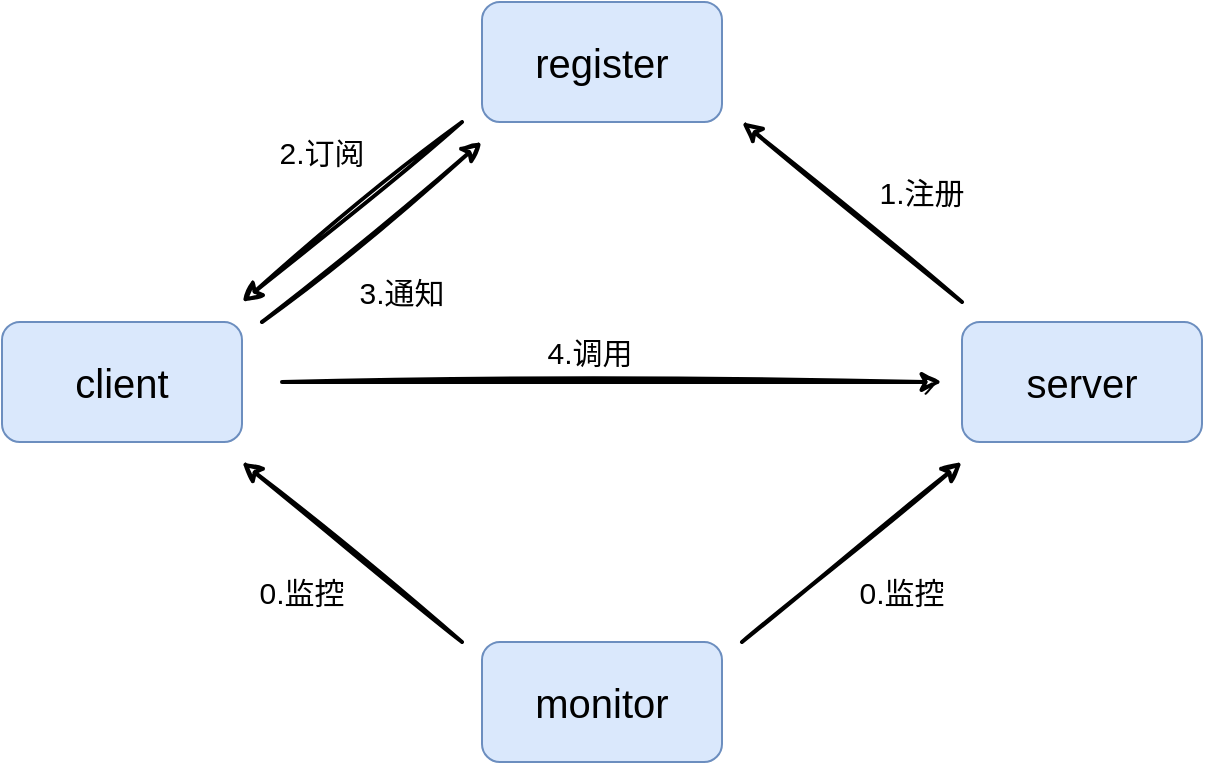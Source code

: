 <mxfile version="20.6.0" type="github">
  <diagram id="UV-ql8HJA6h8ZnYq4zZZ" name="第 1 页">
    <mxGraphModel dx="946" dy="534" grid="1" gridSize="10" guides="1" tooltips="1" connect="1" arrows="1" fold="1" page="1" pageScale="1" pageWidth="827" pageHeight="1169" math="0" shadow="0">
      <root>
        <mxCell id="0" />
        <mxCell id="1" parent="0" />
        <mxCell id="id-GwOKLY8lfniuLN0Fb-23" value="client" style="rounded=1;whiteSpace=wrap;html=1;strokeWidth=1;fillWeight=4;hachureGap=8;hachureAngle=45;fillColor=#dae8fc;sketch=0;fontSize=20;strokeColor=#6c8ebf;" vertex="1" parent="1">
          <mxGeometry x="120" y="400" width="120" height="60" as="geometry" />
        </mxCell>
        <mxCell id="id-GwOKLY8lfniuLN0Fb-24" value="register" style="rounded=1;whiteSpace=wrap;html=1;strokeWidth=1;fillWeight=4;hachureGap=8;hachureAngle=45;fillColor=#dae8fc;sketch=0;fontSize=20;strokeColor=#6c8ebf;" vertex="1" parent="1">
          <mxGeometry x="360" y="240" width="120" height="60" as="geometry" />
        </mxCell>
        <mxCell id="id-GwOKLY8lfniuLN0Fb-25" value="server" style="rounded=1;whiteSpace=wrap;html=1;strokeWidth=1;fillWeight=4;hachureGap=8;hachureAngle=45;fillColor=#dae8fc;sketch=0;fontSize=20;strokeColor=#6c8ebf;" vertex="1" parent="1">
          <mxGeometry x="600" y="400" width="120" height="60" as="geometry" />
        </mxCell>
        <mxCell id="id-GwOKLY8lfniuLN0Fb-26" value="" style="endArrow=classic;html=1;rounded=0;sketch=1;strokeWidth=2;fontSize=20;" edge="1" parent="1">
          <mxGeometry width="50" height="50" relative="1" as="geometry">
            <mxPoint x="600" y="390" as="sourcePoint" />
            <mxPoint x="490" y="300" as="targetPoint" />
          </mxGeometry>
        </mxCell>
        <mxCell id="id-GwOKLY8lfniuLN0Fb-27" value="" style="endArrow=classic;html=1;rounded=0;sketch=1;strokeWidth=2;fontSize=20;" edge="1" parent="1">
          <mxGeometry width="50" height="50" relative="1" as="geometry">
            <mxPoint x="260" y="430" as="sourcePoint" />
            <mxPoint x="590" y="430" as="targetPoint" />
          </mxGeometry>
        </mxCell>
        <mxCell id="id-GwOKLY8lfniuLN0Fb-28" value="" style="endArrow=classic;html=1;rounded=0;sketch=1;strokeWidth=2;fontSize=20;" edge="1" parent="1">
          <mxGeometry width="50" height="50" relative="1" as="geometry">
            <mxPoint x="350" y="300" as="sourcePoint" />
            <mxPoint x="240" y="390" as="targetPoint" />
          </mxGeometry>
        </mxCell>
        <mxCell id="id-GwOKLY8lfniuLN0Fb-29" value="" style="endArrow=classic;html=1;rounded=0;sketch=1;strokeWidth=2;fontSize=20;" edge="1" parent="1">
          <mxGeometry width="50" height="50" relative="1" as="geometry">
            <mxPoint x="250" y="400" as="sourcePoint" />
            <mxPoint x="360" y="310" as="targetPoint" />
          </mxGeometry>
        </mxCell>
        <mxCell id="id-GwOKLY8lfniuLN0Fb-30" value="1.注册" style="text;html=1;strokeColor=none;fillColor=none;align=center;verticalAlign=middle;whiteSpace=wrap;rounded=0;sketch=0;strokeWidth=1;fontSize=15;" vertex="1" parent="1">
          <mxGeometry x="550" y="320" width="60" height="30" as="geometry" />
        </mxCell>
        <mxCell id="id-GwOKLY8lfniuLN0Fb-31" value="2.订阅" style="text;html=1;strokeColor=none;fillColor=none;align=center;verticalAlign=middle;whiteSpace=wrap;rounded=0;sketch=0;strokeWidth=1;fontSize=15;" vertex="1" parent="1">
          <mxGeometry x="250" y="300" width="60" height="30" as="geometry" />
        </mxCell>
        <mxCell id="id-GwOKLY8lfniuLN0Fb-32" value="3.通知" style="text;html=1;strokeColor=none;fillColor=none;align=center;verticalAlign=middle;whiteSpace=wrap;rounded=0;sketch=0;strokeWidth=1;fontSize=15;" vertex="1" parent="1">
          <mxGeometry x="290" y="370" width="60" height="30" as="geometry" />
        </mxCell>
        <mxCell id="id-GwOKLY8lfniuLN0Fb-33" value="4.调用" style="text;html=1;strokeColor=none;fillColor=none;align=center;verticalAlign=middle;whiteSpace=wrap;rounded=0;sketch=0;strokeWidth=1;fontSize=15;" vertex="1" parent="1">
          <mxGeometry x="384" y="400" width="60" height="30" as="geometry" />
        </mxCell>
        <mxCell id="id-GwOKLY8lfniuLN0Fb-35" value="monitor" style="rounded=1;whiteSpace=wrap;html=1;strokeWidth=1;fillWeight=4;hachureGap=8;hachureAngle=45;fillColor=#dae8fc;sketch=0;fontSize=20;strokeColor=#6c8ebf;" vertex="1" parent="1">
          <mxGeometry x="360" y="560" width="120" height="60" as="geometry" />
        </mxCell>
        <mxCell id="id-GwOKLY8lfniuLN0Fb-36" value="" style="endArrow=classic;html=1;rounded=0;sketch=1;strokeWidth=2;fontSize=20;" edge="1" parent="1">
          <mxGeometry width="50" height="50" relative="1" as="geometry">
            <mxPoint x="350" y="560" as="sourcePoint" />
            <mxPoint x="240" y="470" as="targetPoint" />
          </mxGeometry>
        </mxCell>
        <mxCell id="id-GwOKLY8lfniuLN0Fb-37" value="" style="endArrow=classic;html=1;rounded=0;sketch=1;strokeWidth=2;fontSize=20;" edge="1" parent="1">
          <mxGeometry width="50" height="50" relative="1" as="geometry">
            <mxPoint x="490" y="560" as="sourcePoint" />
            <mxPoint x="600" y="470" as="targetPoint" />
          </mxGeometry>
        </mxCell>
        <mxCell id="id-GwOKLY8lfniuLN0Fb-38" value="0.监控" style="text;html=1;strokeColor=none;fillColor=none;align=center;verticalAlign=middle;whiteSpace=wrap;rounded=0;sketch=0;strokeWidth=1;fontSize=15;" vertex="1" parent="1">
          <mxGeometry x="540" y="520" width="60" height="30" as="geometry" />
        </mxCell>
        <mxCell id="id-GwOKLY8lfniuLN0Fb-39" value="0.监控" style="text;html=1;strokeColor=none;fillColor=none;align=center;verticalAlign=middle;whiteSpace=wrap;rounded=0;sketch=0;strokeWidth=1;fontSize=15;" vertex="1" parent="1">
          <mxGeometry x="240" y="520" width="60" height="30" as="geometry" />
        </mxCell>
      </root>
    </mxGraphModel>
  </diagram>
</mxfile>
